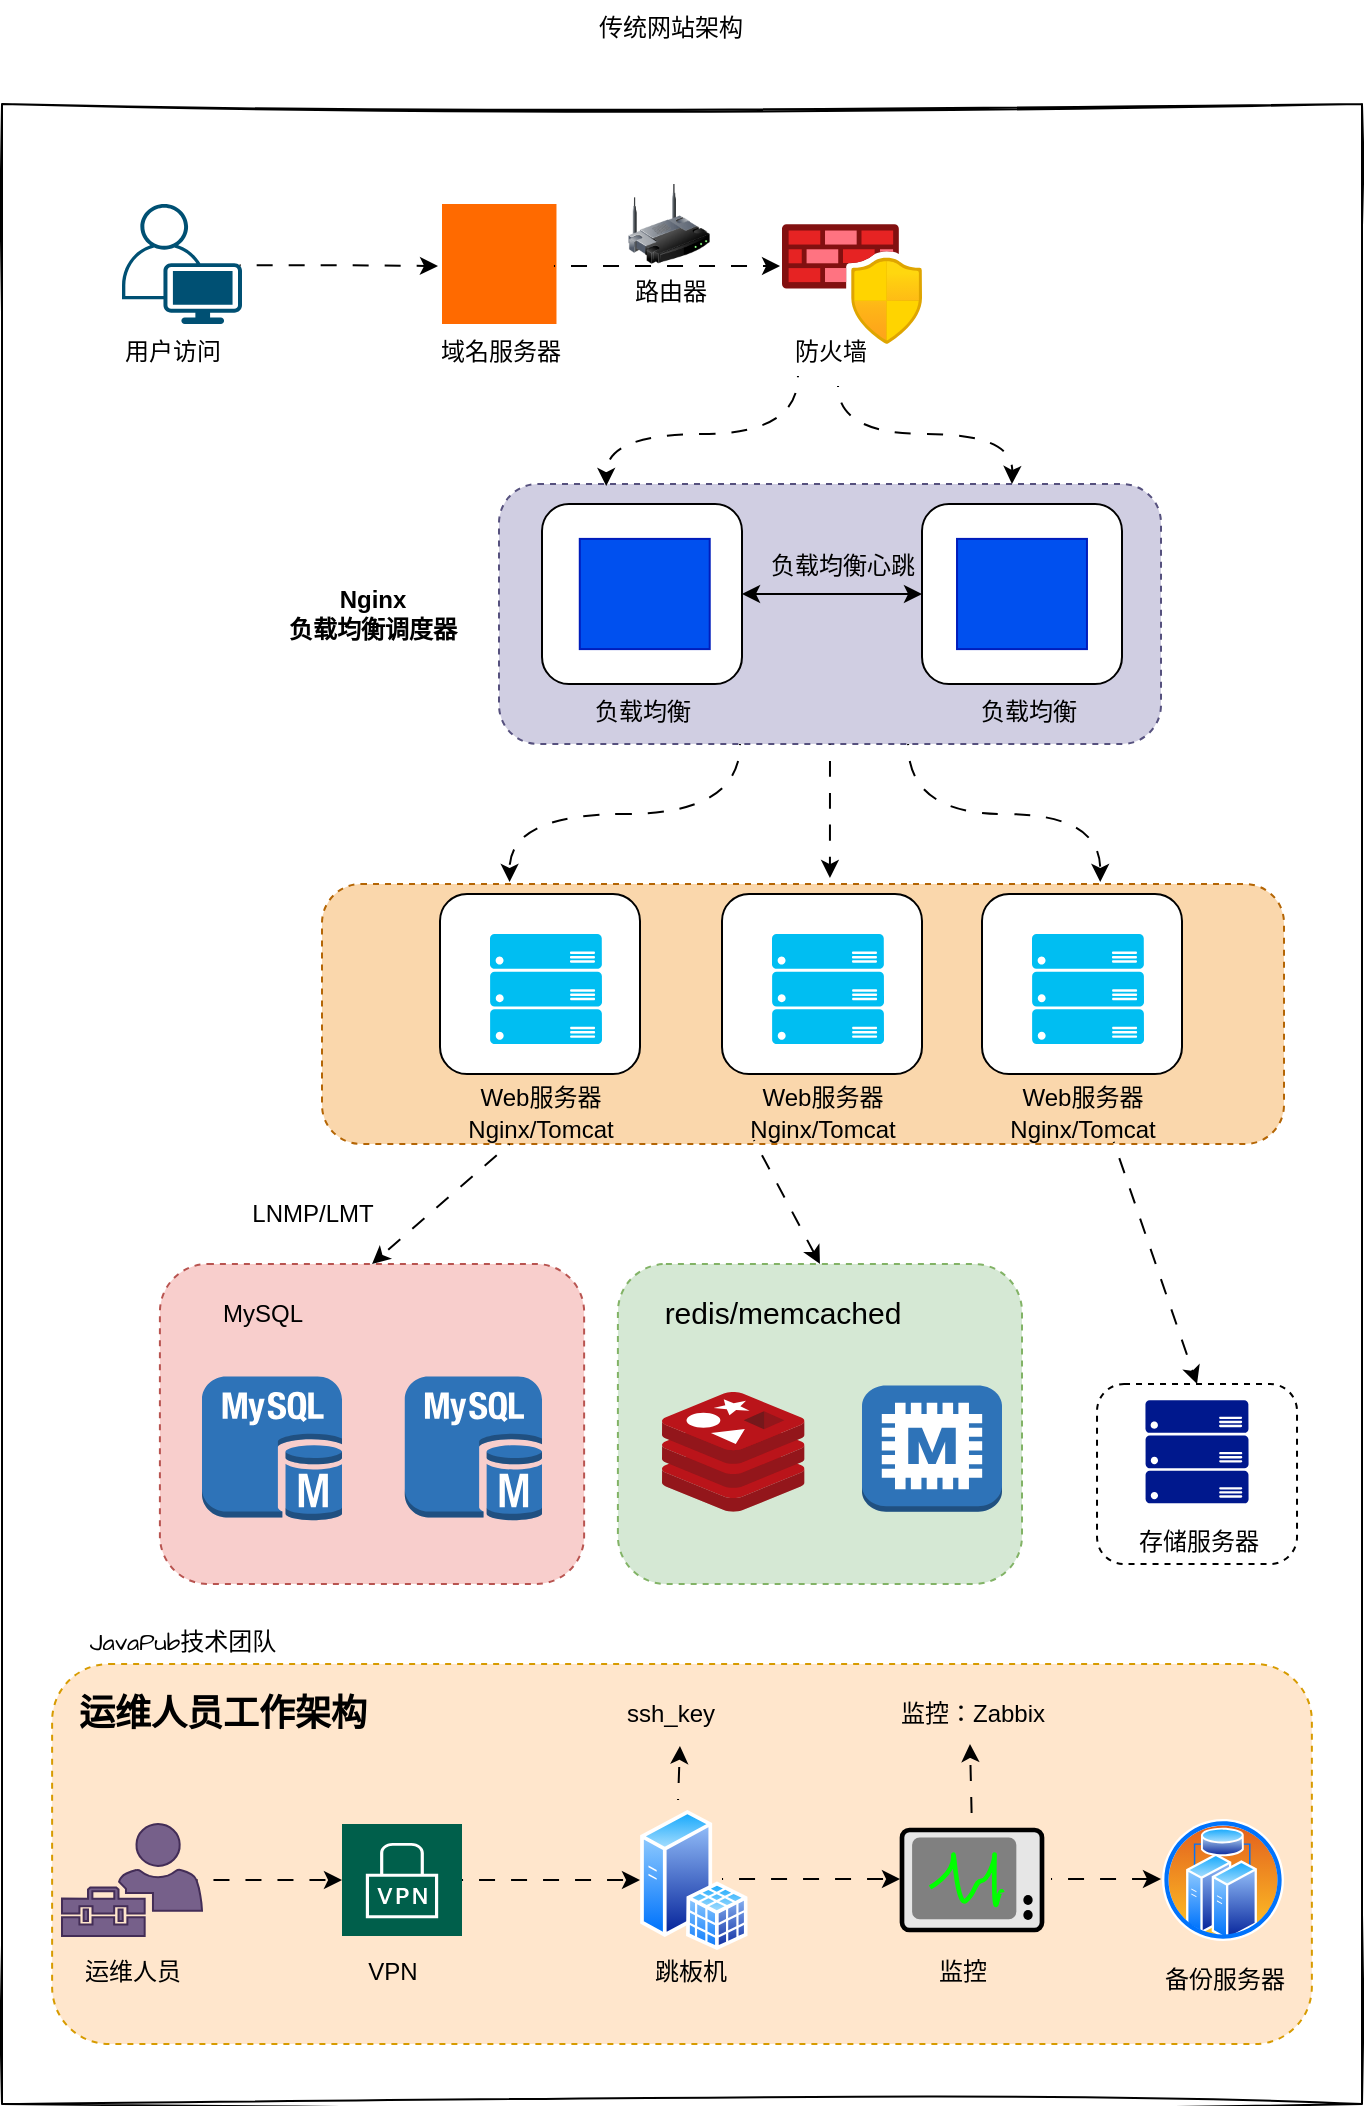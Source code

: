 <mxfile version="25.0.3">
  <diagram name="第 1 页" id="_7tyVe4Tk9JNYOjEVAzg">
    <mxGraphModel dx="2074" dy="1045" grid="1" gridSize="10" guides="1" tooltips="1" connect="1" arrows="1" fold="1" page="1" pageScale="1" pageWidth="827" pageHeight="1169" math="0" shadow="0">
      <root>
        <mxCell id="0" />
        <mxCell id="1" parent="0" />
        <mxCell id="IEyIXOlOGissW53sb8n7-5" value="" style="rounded=0;whiteSpace=wrap;html=1;sketch=1;hachureGap=4;jiggle=2;curveFitting=1;fontFamily=Architects Daughter;fontSource=https%3A%2F%2Ffonts.googleapis.com%2Fcss%3Ffamily%3DArchitects%2BDaughter;" vertex="1" parent="1">
          <mxGeometry x="80" y="80" width="680" height="1000" as="geometry" />
        </mxCell>
        <mxCell id="IEyIXOlOGissW53sb8n7-6" value="传统网站架构" style="text;html=1;align=center;verticalAlign=middle;resizable=0;points=[];autosize=1;strokeColor=none;fillColor=none;fontFamily=Architects Daughter;fontSource=https%3A%2F%2Ffonts.googleapis.com%2Fcss%3Ffamily%3DArchitects%2BDaughter;" vertex="1" parent="1">
          <mxGeometry x="364" y="28" width="100" height="30" as="geometry" />
        </mxCell>
        <mxCell id="IEyIXOlOGissW53sb8n7-7" value="" style="points=[[0.35,0,0],[0.98,0.51,0],[1,0.71,0],[0.67,1,0],[0,0.795,0],[0,0.65,0]];verticalLabelPosition=bottom;sketch=0;html=1;verticalAlign=top;aspect=fixed;align=center;pointerEvents=1;shape=mxgraph.cisco19.user;fillColor=#005073;strokeColor=none;hachureGap=4;jiggle=2;curveFitting=1;fontFamily=Architects Daughter;fontSource=https%3A%2F%2Ffonts.googleapis.com%2Fcss%3Ffamily%3DArchitects%2BDaughter;" vertex="1" parent="1">
          <mxGeometry x="140" y="130" width="60" height="60" as="geometry" />
        </mxCell>
        <mxCell id="IEyIXOlOGissW53sb8n7-8" value="" style="points=[];aspect=fixed;html=1;align=center;shadow=0;dashed=0;fillColor=#FF6A00;strokeColor=none;shape=mxgraph.alibaba_cloud.dns_privatezone_02;hachureGap=4;fontFamily=Architects Daughter;fontSource=https%3A%2F%2Ffonts.googleapis.com%2Fcss%3Ffamily%3DArchitects%2BDaughter;" vertex="1" parent="1">
          <mxGeometry x="300" y="130" width="57.24" height="60" as="geometry" />
        </mxCell>
        <mxCell id="IEyIXOlOGissW53sb8n7-9" value="" style="image;aspect=fixed;html=1;points=[];align=center;fontSize=12;image=img/lib/azure2/networking/Azure_Firewall_Manager.svg;hachureGap=4;fontFamily=Architects Daughter;fontSource=https%3A%2F%2Ffonts.googleapis.com%2Fcss%3Ffamily%3DArchitects%2BDaughter;" vertex="1" parent="1">
          <mxGeometry x="470" y="140" width="70" height="60" as="geometry" />
        </mxCell>
        <mxCell id="IEyIXOlOGissW53sb8n7-10" style="edgeStyle=orthogonalEdgeStyle;rounded=0;hachureGap=4;orthogonalLoop=1;jettySize=auto;html=1;exitX=0.98;exitY=0.51;exitDx=0;exitDy=0;exitPerimeter=0;fontFamily=Architects Daughter;fontSource=https%3A%2F%2Ffonts.googleapis.com%2Fcss%3Ffamily%3DArchitects%2BDaughter;flowAnimation=1;entryX=-0.035;entryY=0.517;entryDx=0;entryDy=0;entryPerimeter=0;" edge="1" parent="1" source="IEyIXOlOGissW53sb8n7-7" target="IEyIXOlOGissW53sb8n7-8">
          <mxGeometry relative="1" as="geometry">
            <mxPoint x="290" y="162" as="targetPoint" />
          </mxGeometry>
        </mxCell>
        <mxCell id="IEyIXOlOGissW53sb8n7-12" style="edgeStyle=orthogonalEdgeStyle;rounded=0;hachureGap=4;orthogonalLoop=1;jettySize=auto;html=1;exitX=0.978;exitY=0.517;exitDx=0;exitDy=0;exitPerimeter=0;fontFamily=Architects Daughter;fontSource=https%3A%2F%2Ffonts.googleapis.com%2Fcss%3Ffamily%3DArchitects%2BDaughter;flowAnimation=1;entryX=-0.014;entryY=0.35;entryDx=0;entryDy=0;entryPerimeter=0;" edge="1" parent="1" source="IEyIXOlOGissW53sb8n7-8" target="IEyIXOlOGissW53sb8n7-9">
          <mxGeometry relative="1" as="geometry">
            <mxPoint x="320" y="232" as="sourcePoint" />
            <mxPoint x="418" y="230" as="targetPoint" />
          </mxGeometry>
        </mxCell>
        <mxCell id="IEyIXOlOGissW53sb8n7-13" value="" style="image;html=1;image=img/lib/clip_art/networking/Wireless_Router_128x128.png;sketch=1;hachureGap=4;jiggle=2;curveFitting=1;fontFamily=Architects Daughter;fontSource=https%3A%2F%2Ffonts.googleapis.com%2Fcss%3Ffamily%3DArchitects%2BDaughter;" vertex="1" parent="1">
          <mxGeometry x="392.75" y="120" width="41.5" height="40" as="geometry" />
        </mxCell>
        <mxCell id="IEyIXOlOGissW53sb8n7-14" value="路由器" style="text;html=1;align=center;verticalAlign=middle;resizable=0;points=[];autosize=1;strokeColor=none;fillColor=none;fontFamily=Architects Daughter;fontSource=https%3A%2F%2Ffonts.googleapis.com%2Fcss%3Ffamily%3DArchitects%2BDaughter;" vertex="1" parent="1">
          <mxGeometry x="384" y="160" width="60" height="30" as="geometry" />
        </mxCell>
        <mxCell id="IEyIXOlOGissW53sb8n7-16" value="用户访问" style="text;html=1;align=center;verticalAlign=middle;resizable=0;points=[];autosize=1;strokeColor=none;fillColor=none;fontFamily=Architects Daughter;fontSource=https%3A%2F%2Ffonts.googleapis.com%2Fcss%3Ffamily%3DArchitects%2BDaughter;" vertex="1" parent="1">
          <mxGeometry x="130" y="190" width="70" height="30" as="geometry" />
        </mxCell>
        <mxCell id="IEyIXOlOGissW53sb8n7-17" value="域名服务器" style="text;html=1;align=center;verticalAlign=middle;resizable=0;points=[];autosize=1;strokeColor=none;fillColor=none;fontFamily=Architects Daughter;fontSource=https%3A%2F%2Ffonts.googleapis.com%2Fcss%3Ffamily%3DArchitects%2BDaughter;" vertex="1" parent="1">
          <mxGeometry x="288.62" y="190" width="80" height="30" as="geometry" />
        </mxCell>
        <mxCell id="IEyIXOlOGissW53sb8n7-18" value="防火墙" style="text;html=1;align=center;verticalAlign=middle;resizable=0;points=[];autosize=1;strokeColor=none;fillColor=none;fontFamily=Architects Daughter;fontSource=https%3A%2F%2Ffonts.googleapis.com%2Fcss%3Ffamily%3DArchitects%2BDaughter;" vertex="1" parent="1">
          <mxGeometry x="464" y="190" width="60" height="30" as="geometry" />
        </mxCell>
        <mxCell id="IEyIXOlOGissW53sb8n7-19" value="" style="rounded=1;whiteSpace=wrap;html=1;hachureGap=4;fontFamily=Architects Daughter;fontSource=https%3A%2F%2Ffonts.googleapis.com%2Fcss%3Ffamily%3DArchitects%2BDaughter;dashed=1;fillColor=#d0cee2;strokeColor=#56517e;" vertex="1" parent="1">
          <mxGeometry x="328.5" y="270" width="331" height="130" as="geometry" />
        </mxCell>
        <mxCell id="IEyIXOlOGissW53sb8n7-20" value="" style="rounded=1;whiteSpace=wrap;html=1;hachureGap=4;fontFamily=Architects Daughter;fontSource=https%3A%2F%2Ffonts.googleapis.com%2Fcss%3Ffamily%3DArchitects%2BDaughter;" vertex="1" parent="1">
          <mxGeometry x="350" y="280" width="100" height="90" as="geometry" />
        </mxCell>
        <mxCell id="IEyIXOlOGissW53sb8n7-21" value="" style="rounded=1;whiteSpace=wrap;html=1;hachureGap=4;fontFamily=Architects Daughter;fontSource=https%3A%2F%2Ffonts.googleapis.com%2Fcss%3Ffamily%3DArchitects%2BDaughter;" vertex="1" parent="1">
          <mxGeometry x="540" y="280" width="100" height="90" as="geometry" />
        </mxCell>
        <mxCell id="IEyIXOlOGissW53sb8n7-22" value="" style="points=[];aspect=fixed;html=1;align=center;shadow=0;dashed=0;fillColor=#0050ef;strokeColor=#001DBC;shape=mxgraph.alibaba_cloud.alb_application_load_balancer_01;hachureGap=4;fontFamily=Architects Daughter;fontSource=https%3A%2F%2Ffonts.googleapis.com%2Fcss%3Ffamily%3DArchitects%2BDaughter;fontColor=#ffffff;" vertex="1" parent="1">
          <mxGeometry x="557.51" y="297.45" width="64.97" height="55.1" as="geometry" />
        </mxCell>
        <mxCell id="IEyIXOlOGissW53sb8n7-23" value="" style="points=[];aspect=fixed;html=1;align=center;shadow=0;dashed=0;fillColor=#0050ef;strokeColor=#001DBC;shape=mxgraph.alibaba_cloud.alb_application_load_balancer_01;hachureGap=4;fontFamily=Architects Daughter;fontSource=https%3A%2F%2Ffonts.googleapis.com%2Fcss%3Ffamily%3DArchitects%2BDaughter;fontColor=#ffffff;" vertex="1" parent="1">
          <mxGeometry x="368.89" y="297.45" width="64.97" height="55.1" as="geometry" />
        </mxCell>
        <mxCell id="IEyIXOlOGissW53sb8n7-24" value="负载均衡" style="text;html=1;align=center;verticalAlign=middle;resizable=0;points=[];autosize=1;strokeColor=none;fillColor=none;fontFamily=Architects Daughter;fontSource=https%3A%2F%2Ffonts.googleapis.com%2Fcss%3Ffamily%3DArchitects%2BDaughter;fontStyle=0" vertex="1" parent="1">
          <mxGeometry x="365" y="370" width="70" height="30" as="geometry" />
        </mxCell>
        <mxCell id="IEyIXOlOGissW53sb8n7-25" value="负载均衡" style="text;html=1;align=center;verticalAlign=middle;resizable=0;points=[];autosize=1;strokeColor=none;fillColor=none;fontFamily=Architects Daughter;fontSource=https%3A%2F%2Ffonts.googleapis.com%2Fcss%3Ffamily%3DArchitects%2BDaughter;fontStyle=0" vertex="1" parent="1">
          <mxGeometry x="557.51" y="370" width="70" height="30" as="geometry" />
        </mxCell>
        <mxCell id="IEyIXOlOGissW53sb8n7-26" value="" style="endArrow=classic;startArrow=classic;html=1;rounded=0;hachureGap=4;fontFamily=Architects Daughter;fontSource=https%3A%2F%2Ffonts.googleapis.com%2Fcss%3Ffamily%3DArchitects%2BDaughter;entryX=0;entryY=0.5;entryDx=0;entryDy=0;exitX=1;exitY=0.5;exitDx=0;exitDy=0;" edge="1" parent="1" source="IEyIXOlOGissW53sb8n7-20" target="IEyIXOlOGissW53sb8n7-21">
          <mxGeometry width="50" height="50" relative="1" as="geometry">
            <mxPoint x="464" y="370" as="sourcePoint" />
            <mxPoint x="514" y="320" as="targetPoint" />
          </mxGeometry>
        </mxCell>
        <mxCell id="IEyIXOlOGissW53sb8n7-28" value="负载均衡心跳" style="text;html=1;align=center;verticalAlign=middle;resizable=0;points=[];autosize=1;strokeColor=none;fillColor=none;fontFamily=Architects Daughter;fontSource=https%3A%2F%2Ffonts.googleapis.com%2Fcss%3Ffamily%3DArchitects%2BDaughter;fontStyle=0" vertex="1" parent="1">
          <mxGeometry x="450" y="297.45" width="100" height="30" as="geometry" />
        </mxCell>
        <mxCell id="IEyIXOlOGissW53sb8n7-29" value="&lt;div&gt;&lt;font&gt;Nginx&lt;/font&gt;&lt;/div&gt;&lt;font&gt;负载均衡调度器&lt;/font&gt;" style="text;html=1;align=center;verticalAlign=middle;resizable=0;points=[];autosize=1;strokeColor=none;fillColor=none;fontFamily=Helvetica;fontStyle=1" vertex="1" parent="1">
          <mxGeometry x="210" y="315" width="110" height="40" as="geometry" />
        </mxCell>
        <mxCell id="IEyIXOlOGissW53sb8n7-30" value="" style="rounded=1;whiteSpace=wrap;html=1;hachureGap=4;fontFamily=Architects Daughter;fontSource=https%3A%2F%2Ffonts.googleapis.com%2Fcss%3Ffamily%3DArchitects%2BDaughter;dashed=1;fillColor=#fad7ac;strokeColor=#b46504;" vertex="1" parent="1">
          <mxGeometry x="240" y="470" width="481" height="130" as="geometry" />
        </mxCell>
        <mxCell id="IEyIXOlOGissW53sb8n7-31" value="" style="rounded=1;whiteSpace=wrap;html=1;hachureGap=4;fontFamily=Architects Daughter;fontSource=https%3A%2F%2Ffonts.googleapis.com%2Fcss%3Ffamily%3DArchitects%2BDaughter;" vertex="1" parent="1">
          <mxGeometry x="299" y="475" width="100" height="90" as="geometry" />
        </mxCell>
        <mxCell id="IEyIXOlOGissW53sb8n7-32" value="&lt;font face=&quot;Helvetica&quot;&gt;Web服务器&lt;br&gt;Nginx/Tomcat&lt;/font&gt;" style="text;html=1;align=center;verticalAlign=middle;resizable=0;points=[];autosize=1;strokeColor=none;fillColor=none;fontFamily=Architects Daughter;fontSource=https%3A%2F%2Ffonts.googleapis.com%2Fcss%3Ffamily%3DArchitects%2BDaughter;" vertex="1" parent="1">
          <mxGeometry x="299" y="565" width="100" height="40" as="geometry" />
        </mxCell>
        <mxCell id="IEyIXOlOGissW53sb8n7-35" value="" style="verticalLabelPosition=bottom;html=1;verticalAlign=top;align=center;strokeColor=none;fillColor=#00BEF2;shape=mxgraph.azure.server_rack;hachureGap=4;fontFamily=Architects Daughter;fontSource=https%3A%2F%2Ffonts.googleapis.com%2Fcss%3Ffamily%3DArchitects%2BDaughter;" vertex="1" parent="1">
          <mxGeometry x="324" y="495" width="56" height="55" as="geometry" />
        </mxCell>
        <mxCell id="IEyIXOlOGissW53sb8n7-36" value="" style="rounded=1;whiteSpace=wrap;html=1;hachureGap=4;fontFamily=Architects Daughter;fontSource=https%3A%2F%2Ffonts.googleapis.com%2Fcss%3Ffamily%3DArchitects%2BDaughter;" vertex="1" parent="1">
          <mxGeometry x="570" y="475" width="100" height="90" as="geometry" />
        </mxCell>
        <mxCell id="IEyIXOlOGissW53sb8n7-37" value="&lt;font face=&quot;Helvetica&quot;&gt;Web服务器&lt;br&gt;Nginx/Tomcat&lt;/font&gt;" style="text;html=1;align=center;verticalAlign=middle;resizable=0;points=[];autosize=1;strokeColor=none;fillColor=none;fontFamily=Architects Daughter;fontSource=https%3A%2F%2Ffonts.googleapis.com%2Fcss%3Ffamily%3DArchitects%2BDaughter;" vertex="1" parent="1">
          <mxGeometry x="570" y="565" width="100" height="40" as="geometry" />
        </mxCell>
        <mxCell id="IEyIXOlOGissW53sb8n7-38" value="" style="verticalLabelPosition=bottom;html=1;verticalAlign=top;align=center;strokeColor=none;fillColor=#00BEF2;shape=mxgraph.azure.server_rack;hachureGap=4;fontFamily=Architects Daughter;fontSource=https%3A%2F%2Ffonts.googleapis.com%2Fcss%3Ffamily%3DArchitects%2BDaughter;" vertex="1" parent="1">
          <mxGeometry x="595" y="495" width="56" height="55" as="geometry" />
        </mxCell>
        <mxCell id="IEyIXOlOGissW53sb8n7-39" value="" style="rounded=1;whiteSpace=wrap;html=1;hachureGap=4;fontFamily=Architects Daughter;fontSource=https%3A%2F%2Ffonts.googleapis.com%2Fcss%3Ffamily%3DArchitects%2BDaughter;" vertex="1" parent="1">
          <mxGeometry x="440" y="475" width="100" height="90" as="geometry" />
        </mxCell>
        <mxCell id="IEyIXOlOGissW53sb8n7-40" value="&lt;font face=&quot;Helvetica&quot;&gt;Web服务器&lt;br&gt;Nginx/Tomcat&lt;/font&gt;" style="text;html=1;align=center;verticalAlign=middle;resizable=0;points=[];autosize=1;strokeColor=none;fillColor=none;fontFamily=Architects Daughter;fontSource=https%3A%2F%2Ffonts.googleapis.com%2Fcss%3Ffamily%3DArchitects%2BDaughter;" vertex="1" parent="1">
          <mxGeometry x="440" y="565" width="100" height="40" as="geometry" />
        </mxCell>
        <mxCell id="IEyIXOlOGissW53sb8n7-41" value="" style="verticalLabelPosition=bottom;html=1;verticalAlign=top;align=center;strokeColor=none;fillColor=#00BEF2;shape=mxgraph.azure.server_rack;hachureGap=4;fontFamily=Architects Daughter;fontSource=https%3A%2F%2Ffonts.googleapis.com%2Fcss%3Ffamily%3DArchitects%2BDaughter;" vertex="1" parent="1">
          <mxGeometry x="465" y="495" width="56" height="55" as="geometry" />
        </mxCell>
        <mxCell id="IEyIXOlOGissW53sb8n7-42" value="" style="rounded=1;whiteSpace=wrap;html=1;hachureGap=4;fontFamily=Architects Daughter;fontSource=https%3A%2F%2Ffonts.googleapis.com%2Fcss%3Ffamily%3DArchitects%2BDaughter;dashed=1;fillColor=#f8cecc;strokeColor=#b85450;" vertex="1" parent="1">
          <mxGeometry x="158.95" y="660" width="212.11" height="160" as="geometry" />
        </mxCell>
        <mxCell id="IEyIXOlOGissW53sb8n7-43" value="" style="rounded=1;whiteSpace=wrap;html=1;hachureGap=4;fontFamily=Architects Daughter;fontSource=https%3A%2F%2Ffonts.googleapis.com%2Fcss%3Ffamily%3DArchitects%2BDaughter;dashed=1;fillColor=#ffe6cc;strokeColor=#d79b00;" vertex="1" parent="1">
          <mxGeometry x="105.06" y="860" width="629.87" height="190" as="geometry" />
        </mxCell>
        <mxCell id="IEyIXOlOGissW53sb8n7-44" value="&lt;font style=&quot;font-size: 18px;&quot; face=&quot;Helvetica&quot;&gt;&lt;b&gt;运维人员工作架构&lt;/b&gt;&lt;/font&gt;" style="text;html=1;align=center;verticalAlign=middle;resizable=0;points=[];autosize=1;strokeColor=none;fillColor=none;fontFamily=Architects Daughter;fontSource=https%3A%2F%2Ffonts.googleapis.com%2Fcss%3Ffamily%3DArchitects%2BDaughter;" vertex="1" parent="1">
          <mxGeometry x="105" y="865" width="170" height="40" as="geometry" />
        </mxCell>
        <mxCell id="IEyIXOlOGissW53sb8n7-51" style="edgeStyle=orthogonalEdgeStyle;rounded=0;hachureGap=4;orthogonalLoop=1;jettySize=auto;html=1;exitX=0.96;exitY=0.5;exitDx=0;exitDy=0;exitPerimeter=0;fontFamily=Architects Daughter;fontSource=https%3A%2F%2Ffonts.googleapis.com%2Fcss%3Ffamily%3DArchitects%2BDaughter;flowAnimation=1;" edge="1" parent="1" source="IEyIXOlOGissW53sb8n7-45" target="IEyIXOlOGissW53sb8n7-47">
          <mxGeometry relative="1" as="geometry" />
        </mxCell>
        <mxCell id="IEyIXOlOGissW53sb8n7-45" value="" style="sketch=0;pointerEvents=1;shadow=0;dashed=0;html=1;strokeColor=#432D57;labelPosition=center;verticalLabelPosition=bottom;verticalAlign=top;align=center;fillColor=#76608a;shape=mxgraph.mscae.intune.user_management;hachureGap=4;jiggle=2;curveFitting=1;fontFamily=Architects Daughter;fontSource=https%3A%2F%2Ffonts.googleapis.com%2Fcss%3Ffamily%3DArchitects%2BDaughter;fontColor=#ffffff;" vertex="1" parent="1">
          <mxGeometry x="110" y="940" width="70" height="56" as="geometry" />
        </mxCell>
        <mxCell id="IEyIXOlOGissW53sb8n7-47" value="" style="sketch=0;pointerEvents=1;shadow=0;dashed=0;html=1;strokeColor=none;fillColor=#005F4B;labelPosition=center;verticalLabelPosition=bottom;verticalAlign=top;align=center;outlineConnect=0;shape=mxgraph.veeam2.vpn;hachureGap=4;jiggle=2;curveFitting=1;fontFamily=Architects Daughter;fontSource=https%3A%2F%2Ffonts.googleapis.com%2Fcss%3Ffamily%3DArchitects%2BDaughter;" vertex="1" parent="1">
          <mxGeometry x="250" y="940" width="60" height="56" as="geometry" />
        </mxCell>
        <mxCell id="IEyIXOlOGissW53sb8n7-48" value="" style="image;aspect=fixed;perimeter=ellipsePerimeter;html=1;align=center;shadow=0;dashed=0;spacingTop=3;image=img/lib/active_directory/sql_server.svg;sketch=1;hachureGap=4;jiggle=2;curveFitting=1;fontFamily=Architects Daughter;fontSource=https%3A%2F%2Ffonts.googleapis.com%2Fcss%3Ffamily%3DArchitects%2BDaughter;" vertex="1" parent="1">
          <mxGeometry x="399" y="933" width="53.9" height="70" as="geometry" />
        </mxCell>
        <mxCell id="IEyIXOlOGissW53sb8n7-49" value="" style="html=1;strokeWidth=2;outlineConnect=0;dashed=0;align=center;fontSize=8;verticalLabelPosition=bottom;verticalAlign=top;shape=mxgraph.eip.control_bus;fillColor=#c0f5a9;hachureGap=4;fontFamily=Architects Daughter;fontSource=https%3A%2F%2Ffonts.googleapis.com%2Fcss%3Ffamily%3DArchitects%2BDaughter;" vertex="1" parent="1">
          <mxGeometry x="530" y="943" width="70" height="50" as="geometry" />
        </mxCell>
        <mxCell id="IEyIXOlOGissW53sb8n7-50" value="" style="image;aspect=fixed;perimeter=ellipsePerimeter;html=1;align=center;shadow=0;dashed=0;spacingTop=3;image=img/lib/active_directory/cluster_server.svg;sketch=1;hachureGap=4;jiggle=2;curveFitting=1;fontFamily=Architects Daughter;fontSource=https%3A%2F%2Ffonts.googleapis.com%2Fcss%3Ffamily%3DArchitects%2BDaughter;" vertex="1" parent="1">
          <mxGeometry x="660" y="937.5" width="61" height="61" as="geometry" />
        </mxCell>
        <mxCell id="IEyIXOlOGissW53sb8n7-54" value="" style="endArrow=classic;html=1;rounded=0;hachureGap=4;fontFamily=Architects Daughter;fontSource=https%3A%2F%2Ffonts.googleapis.com%2Fcss%3Ffamily%3DArchitects%2BDaughter;entryX=0;entryY=0.5;entryDx=0;entryDy=0;flowAnimation=1;" edge="1" parent="1" source="IEyIXOlOGissW53sb8n7-47" target="IEyIXOlOGissW53sb8n7-48">
          <mxGeometry width="50" height="50" relative="1" as="geometry">
            <mxPoint x="340" y="960" as="sourcePoint" />
            <mxPoint x="390" y="910" as="targetPoint" />
          </mxGeometry>
        </mxCell>
        <mxCell id="IEyIXOlOGissW53sb8n7-55" value="" style="endArrow=classic;html=1;rounded=0;hachureGap=4;fontFamily=Architects Daughter;fontSource=https%3A%2F%2Ffonts.googleapis.com%2Fcss%3Ffamily%3DArchitects%2BDaughter;entryX=0;entryY=0.5;entryDx=0;entryDy=0;flowAnimation=1;" edge="1" parent="1">
          <mxGeometry width="50" height="50" relative="1" as="geometry">
            <mxPoint x="440" y="967.5" as="sourcePoint" />
            <mxPoint x="529" y="967.5" as="targetPoint" />
          </mxGeometry>
        </mxCell>
        <mxCell id="IEyIXOlOGissW53sb8n7-56" value="" style="endArrow=classic;html=1;rounded=0;hachureGap=4;fontFamily=Architects Daughter;fontSource=https%3A%2F%2Ffonts.googleapis.com%2Fcss%3Ffamily%3DArchitects%2BDaughter;entryX=0;entryY=0.5;entryDx=0;entryDy=0;flowAnimation=1;" edge="1" parent="1">
          <mxGeometry width="50" height="50" relative="1" as="geometry">
            <mxPoint x="604.5" y="967.5" as="sourcePoint" />
            <mxPoint x="659.5" y="967.5" as="targetPoint" />
          </mxGeometry>
        </mxCell>
        <mxCell id="IEyIXOlOGissW53sb8n7-57" value="" style="endArrow=classic;html=1;rounded=0;hachureGap=4;fontFamily=Architects Daughter;fontSource=https%3A%2F%2Ffonts.googleapis.com%2Fcss%3Ffamily%3DArchitects%2BDaughter;entryX=0.571;entryY=1.033;entryDx=0;entryDy=0;flowAnimation=1;entryPerimeter=0;exitX=0.353;exitY=-0.071;exitDx=0;exitDy=0;exitPerimeter=0;" edge="1" parent="1" source="IEyIXOlOGissW53sb8n7-48" target="IEyIXOlOGissW53sb8n7-64">
          <mxGeometry width="50" height="50" relative="1" as="geometry">
            <mxPoint x="320" y="1010" as="sourcePoint" />
            <mxPoint x="409" y="1010" as="targetPoint" />
          </mxGeometry>
        </mxCell>
        <mxCell id="IEyIXOlOGissW53sb8n7-59" value="" style="rounded=1;whiteSpace=wrap;html=1;hachureGap=4;fontFamily=Architects Daughter;fontSource=https%3A%2F%2Ffonts.googleapis.com%2Fcss%3Ffamily%3DArchitects%2BDaughter;dashed=1;fillColor=#d5e8d4;strokeColor=#82b366;" vertex="1" parent="1">
          <mxGeometry x="387.95" y="660" width="202.05" height="160" as="geometry" />
        </mxCell>
        <mxCell id="IEyIXOlOGissW53sb8n7-61" value="" style="rounded=1;whiteSpace=wrap;html=1;hachureGap=4;fontFamily=Architects Daughter;fontSource=https%3A%2F%2Ffonts.googleapis.com%2Fcss%3Ffamily%3DArchitects%2BDaughter;dashed=1;" vertex="1" parent="1">
          <mxGeometry x="627.51" y="720" width="100" height="90" as="geometry" />
        </mxCell>
        <mxCell id="IEyIXOlOGissW53sb8n7-62" value="&lt;font face=&quot;Helvetica&quot;&gt;运维人员&lt;/font&gt;" style="text;html=1;align=center;verticalAlign=middle;resizable=0;points=[];autosize=1;strokeColor=none;fillColor=none;fontFamily=Architects Daughter;fontSource=https%3A%2F%2Ffonts.googleapis.com%2Fcss%3Ffamily%3DArchitects%2BDaughter;" vertex="1" parent="1">
          <mxGeometry x="110" y="998.5" width="70" height="30" as="geometry" />
        </mxCell>
        <mxCell id="IEyIXOlOGissW53sb8n7-63" value="&lt;font face=&quot;Helvetica&quot;&gt;VPN&lt;/font&gt;" style="text;html=1;align=center;verticalAlign=middle;resizable=0;points=[];autosize=1;strokeColor=none;fillColor=none;fontFamily=Architects Daughter;fontSource=https%3A%2F%2Ffonts.googleapis.com%2Fcss%3Ffamily%3DArchitects%2BDaughter;" vertex="1" parent="1">
          <mxGeometry x="250" y="998.5" width="50" height="30" as="geometry" />
        </mxCell>
        <mxCell id="IEyIXOlOGissW53sb8n7-64" value="&lt;font face=&quot;Helvetica&quot;&gt;ssh_key&lt;/font&gt;" style="text;html=1;align=center;verticalAlign=middle;resizable=0;points=[];autosize=1;strokeColor=none;fillColor=none;fontFamily=Architects Daughter;fontSource=https%3A%2F%2Ffonts.googleapis.com%2Fcss%3Ffamily%3DArchitects%2BDaughter;" vertex="1" parent="1">
          <mxGeometry x="379" y="870" width="70" height="30" as="geometry" />
        </mxCell>
        <mxCell id="IEyIXOlOGissW53sb8n7-65" value="&lt;font face=&quot;Helvetica&quot;&gt;监控：Zabbix&lt;/font&gt;" style="text;html=1;align=center;verticalAlign=middle;resizable=0;points=[];autosize=1;strokeColor=none;fillColor=none;fontFamily=Architects Daughter;fontSource=https%3A%2F%2Ffonts.googleapis.com%2Fcss%3Ffamily%3DArchitects%2BDaughter;" vertex="1" parent="1">
          <mxGeometry x="515" y="870" width="100" height="30" as="geometry" />
        </mxCell>
        <mxCell id="IEyIXOlOGissW53sb8n7-67" value="" style="endArrow=classic;html=1;rounded=0;hachureGap=4;fontFamily=Architects Daughter;fontSource=https%3A%2F%2Ffonts.googleapis.com%2Fcss%3Ffamily%3DArchitects%2BDaughter;entryX=0.49;entryY=1;entryDx=0;entryDy=0;flowAnimation=1;entryPerimeter=0;exitX=0.5;exitY=0;exitDx=0;exitDy=0;exitPerimeter=0;" edge="1" parent="1" source="IEyIXOlOGissW53sb8n7-49" target="IEyIXOlOGissW53sb8n7-65">
          <mxGeometry width="50" height="50" relative="1" as="geometry">
            <mxPoint x="455.5" y="932" as="sourcePoint" />
            <mxPoint x="544.5" y="932" as="targetPoint" />
          </mxGeometry>
        </mxCell>
        <mxCell id="IEyIXOlOGissW53sb8n7-68" value="&lt;font face=&quot;Helvetica&quot;&gt;跳板机&lt;/font&gt;" style="text;html=1;align=center;verticalAlign=middle;resizable=0;points=[];autosize=1;strokeColor=none;fillColor=none;fontFamily=Architects Daughter;fontSource=https%3A%2F%2Ffonts.googleapis.com%2Fcss%3Ffamily%3DArchitects%2BDaughter;" vertex="1" parent="1">
          <mxGeometry x="394" y="998.5" width="60" height="30" as="geometry" />
        </mxCell>
        <mxCell id="IEyIXOlOGissW53sb8n7-69" value="&lt;font face=&quot;Helvetica&quot;&gt;监控&lt;/font&gt;" style="text;html=1;align=center;verticalAlign=middle;resizable=0;points=[];autosize=1;strokeColor=none;fillColor=none;fontFamily=Architects Daughter;fontSource=https%3A%2F%2Ffonts.googleapis.com%2Fcss%3Ffamily%3DArchitects%2BDaughter;" vertex="1" parent="1">
          <mxGeometry x="535" y="998.5" width="50" height="30" as="geometry" />
        </mxCell>
        <mxCell id="IEyIXOlOGissW53sb8n7-70" value="&lt;font face=&quot;Helvetica&quot;&gt;备份服务器&lt;/font&gt;" style="text;html=1;align=center;verticalAlign=middle;resizable=0;points=[];autosize=1;strokeColor=none;fillColor=none;fontFamily=Architects Daughter;fontSource=https%3A%2F%2Ffonts.googleapis.com%2Fcss%3Ffamily%3DArchitects%2BDaughter;" vertex="1" parent="1">
          <mxGeometry x="650.5" y="1003" width="80" height="30" as="geometry" />
        </mxCell>
        <mxCell id="IEyIXOlOGissW53sb8n7-71" value="" style="outlineConnect=0;dashed=0;verticalLabelPosition=bottom;verticalAlign=top;align=center;html=1;shape=mxgraph.aws3.mysql_db_instance;fillColor=#2E73B8;gradientColor=none;hachureGap=4;fontFamily=Architects Daughter;fontSource=https%3A%2F%2Ffonts.googleapis.com%2Fcss%3Ffamily%3DArchitects%2BDaughter;" vertex="1" parent="1">
          <mxGeometry x="180" y="716.19" width="70" height="72.25" as="geometry" />
        </mxCell>
        <mxCell id="IEyIXOlOGissW53sb8n7-72" value="" style="outlineConnect=0;dashed=0;verticalLabelPosition=bottom;verticalAlign=top;align=center;html=1;shape=mxgraph.aws3.mysql_db_instance;fillColor=#2E73B8;gradientColor=none;hachureGap=4;fontFamily=Architects Daughter;fontSource=https%3A%2F%2Ffonts.googleapis.com%2Fcss%3Ffamily%3DArchitects%2BDaughter;" vertex="1" parent="1">
          <mxGeometry x="281.38" y="716.19" width="68.62" height="72.25" as="geometry" />
        </mxCell>
        <mxCell id="IEyIXOlOGissW53sb8n7-73" value="&lt;font face=&quot;Helvetica&quot;&gt;MySQL&lt;/font&gt;" style="text;html=1;align=center;verticalAlign=middle;resizable=0;points=[];autosize=1;strokeColor=none;fillColor=none;fontFamily=Architects Daughter;fontSource=https%3A%2F%2Ffonts.googleapis.com%2Fcss%3Ffamily%3DArchitects%2BDaughter;" vertex="1" parent="1">
          <mxGeometry x="180" y="670" width="60" height="30" as="geometry" />
        </mxCell>
        <mxCell id="IEyIXOlOGissW53sb8n7-74" value="" style="image;sketch=0;aspect=fixed;html=1;points=[];align=center;fontSize=12;image=img/lib/mscae/Cache_Redis_Product.svg;hachureGap=4;jiggle=2;curveFitting=1;fontFamily=Architects Daughter;fontSource=https%3A%2F%2Ffonts.googleapis.com%2Fcss%3Ffamily%3DArchitects%2BDaughter;" vertex="1" parent="1">
          <mxGeometry x="410" y="723.98" width="71.27" height="59.87" as="geometry" />
        </mxCell>
        <mxCell id="IEyIXOlOGissW53sb8n7-75" value="" style="outlineConnect=0;dashed=0;verticalLabelPosition=bottom;verticalAlign=top;align=center;html=1;shape=mxgraph.aws3.memcached;fillColor=#2E73B8;gradientColor=none;hachureGap=4;fontFamily=Architects Daughter;fontSource=https%3A%2F%2Ffonts.googleapis.com%2Fcss%3Ffamily%3DArchitects%2BDaughter;" vertex="1" parent="1">
          <mxGeometry x="510" y="720.79" width="70" height="63.06" as="geometry" />
        </mxCell>
        <mxCell id="IEyIXOlOGissW53sb8n7-76" value="&lt;font style=&quot;font-size: 15px;&quot; face=&quot;Helvetica&quot;&gt;redis/memcached&lt;/font&gt;" style="text;html=1;align=center;verticalAlign=middle;resizable=0;points=[];autosize=1;strokeColor=none;fillColor=none;fontFamily=Architects Daughter;fontSource=https%3A%2F%2Ffonts.googleapis.com%2Fcss%3Ffamily%3DArchitects%2BDaughter;" vertex="1" parent="1">
          <mxGeometry x="400" y="670" width="140" height="30" as="geometry" />
        </mxCell>
        <mxCell id="IEyIXOlOGissW53sb8n7-81" value="" style="sketch=0;aspect=fixed;pointerEvents=1;shadow=0;dashed=0;html=1;strokeColor=none;labelPosition=center;verticalLabelPosition=bottom;verticalAlign=top;align=center;fillColor=#00188D;shape=mxgraph.azure.server_rack;hachureGap=4;jiggle=2;curveFitting=1;fontFamily=Architects Daughter;fontSource=https%3A%2F%2Ffonts.googleapis.com%2Fcss%3Ffamily%3DArchitects%2BDaughter;" vertex="1" parent="1">
          <mxGeometry x="651.73" y="728.13" width="51.56" height="51.56" as="geometry" />
        </mxCell>
        <mxCell id="IEyIXOlOGissW53sb8n7-82" value="&lt;font face=&quot;Helvetica&quot;&gt;存储服务器&lt;/font&gt;" style="text;html=1;align=center;verticalAlign=middle;resizable=0;points=[];autosize=1;strokeColor=none;fillColor=none;fontFamily=Architects Daughter;fontSource=https%3A%2F%2Ffonts.googleapis.com%2Fcss%3Ffamily%3DArchitects%2BDaughter;" vertex="1" parent="1">
          <mxGeometry x="637.51" y="783.85" width="80" height="30" as="geometry" />
        </mxCell>
        <mxCell id="IEyIXOlOGissW53sb8n7-84" value="" style="endArrow=classic;html=1;rounded=0;hachureGap=4;fontFamily=Architects Daughter;fontSource=https%3A%2F%2Ffonts.googleapis.com%2Fcss%3Ffamily%3DArchitects%2BDaughter;exitX=0.233;exitY=0.867;exitDx=0;exitDy=0;exitPerimeter=0;entryX=0.162;entryY=0.008;entryDx=0;entryDy=0;entryPerimeter=0;flowAnimation=1;edgeStyle=orthogonalEdgeStyle;curved=1;" edge="1" parent="1" source="IEyIXOlOGissW53sb8n7-18" target="IEyIXOlOGissW53sb8n7-19">
          <mxGeometry width="50" height="50" relative="1" as="geometry">
            <mxPoint x="-100" y="680" as="sourcePoint" />
            <mxPoint x="-50" y="630" as="targetPoint" />
          </mxGeometry>
        </mxCell>
        <mxCell id="IEyIXOlOGissW53sb8n7-85" value="" style="endArrow=classic;html=1;rounded=0;hachureGap=4;fontFamily=Architects Daughter;fontSource=https%3A%2F%2Ffonts.googleapis.com%2Fcss%3Ffamily%3DArchitects%2BDaughter;exitX=0.567;exitY=1.033;exitDx=0;exitDy=0;exitPerimeter=0;entryX=0.162;entryY=0.008;entryDx=0;entryDy=0;entryPerimeter=0;flowAnimation=1;edgeStyle=orthogonalEdgeStyle;curved=1;" edge="1" parent="1" source="IEyIXOlOGissW53sb8n7-18">
          <mxGeometry width="50" height="50" relative="1" as="geometry">
            <mxPoint x="681" y="215" as="sourcePoint" />
            <mxPoint x="585" y="270" as="targetPoint" />
          </mxGeometry>
        </mxCell>
        <mxCell id="IEyIXOlOGissW53sb8n7-86" value="" style="endArrow=classic;html=1;rounded=0;hachureGap=4;fontFamily=Architects Daughter;fontSource=https%3A%2F%2Ffonts.googleapis.com%2Fcss%3Ffamily%3DArchitects%2BDaughter;exitX=0.364;exitY=1;exitDx=0;exitDy=0;exitPerimeter=0;entryX=0.195;entryY=-0.008;entryDx=0;entryDy=0;entryPerimeter=0;flowAnimation=1;edgeStyle=orthogonalEdgeStyle;curved=1;" edge="1" parent="1" source="IEyIXOlOGissW53sb8n7-19" target="IEyIXOlOGissW53sb8n7-30">
          <mxGeometry width="50" height="50" relative="1" as="geometry">
            <mxPoint x="306" y="420" as="sourcePoint" />
            <mxPoint x="210" y="475" as="targetPoint" />
          </mxGeometry>
        </mxCell>
        <mxCell id="IEyIXOlOGissW53sb8n7-87" value="" style="endArrow=classic;html=1;rounded=0;hachureGap=4;fontFamily=Architects Daughter;fontSource=https%3A%2F%2Ffonts.googleapis.com%2Fcss%3Ffamily%3DArchitects%2BDaughter;exitX=0.5;exitY=1;exitDx=0;exitDy=0;entryX=0.528;entryY=-0.023;entryDx=0;entryDy=0;entryPerimeter=0;flowAnimation=1;edgeStyle=orthogonalEdgeStyle;curved=1;" edge="1" parent="1" source="IEyIXOlOGissW53sb8n7-19" target="IEyIXOlOGissW53sb8n7-30">
          <mxGeometry width="50" height="50" relative="1" as="geometry">
            <mxPoint x="925" y="406" as="sourcePoint" />
            <mxPoint x="810" y="475" as="targetPoint" />
          </mxGeometry>
        </mxCell>
        <mxCell id="IEyIXOlOGissW53sb8n7-88" value="" style="endArrow=classic;html=1;rounded=0;hachureGap=4;fontFamily=Architects Daughter;fontSource=https%3A%2F%2Ffonts.googleapis.com%2Fcss%3Ffamily%3DArchitects%2BDaughter;exitX=0.618;exitY=1;exitDx=0;exitDy=0;exitPerimeter=0;entryX=0.809;entryY=-0.008;entryDx=0;entryDy=0;entryPerimeter=0;flowAnimation=1;edgeStyle=orthogonalEdgeStyle;curved=1;" edge="1" parent="1" source="IEyIXOlOGissW53sb8n7-19" target="IEyIXOlOGissW53sb8n7-30">
          <mxGeometry width="50" height="50" relative="1" as="geometry">
            <mxPoint x="935" y="406" as="sourcePoint" />
            <mxPoint x="820" y="475" as="targetPoint" />
          </mxGeometry>
        </mxCell>
        <mxCell id="IEyIXOlOGissW53sb8n7-90" value="" style="endArrow=classic;html=1;rounded=0;hachureGap=4;fontFamily=Architects Daughter;fontSource=https%3A%2F%2Ffonts.googleapis.com%2Fcss%3Ffamily%3DArchitects%2BDaughter;exitX=0.195;exitY=1;exitDx=0;exitDy=0;exitPerimeter=0;entryX=0.5;entryY=0;entryDx=0;entryDy=0;flowAnimation=1;" edge="1" parent="1" source="IEyIXOlOGissW53sb8n7-30" target="IEyIXOlOGissW53sb8n7-42">
          <mxGeometry width="50" height="50" relative="1" as="geometry">
            <mxPoint x="-160" y="730" as="sourcePoint" />
            <mxPoint x="-110" y="680" as="targetPoint" />
          </mxGeometry>
        </mxCell>
        <mxCell id="IEyIXOlOGissW53sb8n7-91" value="" style="endArrow=classic;html=1;rounded=0;hachureGap=4;fontFamily=Architects Daughter;fontSource=https%3A%2F%2Ffonts.googleapis.com%2Fcss%3Ffamily%3DArchitects%2BDaughter;exitX=0.449;exitY=0.985;exitDx=0;exitDy=0;exitPerimeter=0;entryX=0.5;entryY=0;entryDx=0;entryDy=0;flowAnimation=1;" edge="1" parent="1" source="IEyIXOlOGissW53sb8n7-30" target="IEyIXOlOGissW53sb8n7-59">
          <mxGeometry width="50" height="50" relative="1" as="geometry">
            <mxPoint x="909" y="605" as="sourcePoint" />
            <mxPoint x="840" y="665" as="targetPoint" />
          </mxGeometry>
        </mxCell>
        <mxCell id="IEyIXOlOGissW53sb8n7-92" value="" style="endArrow=classic;html=1;rounded=0;hachureGap=4;fontFamily=Architects Daughter;fontSource=https%3A%2F%2Ffonts.googleapis.com%2Fcss%3Ffamily%3DArchitects%2BDaughter;exitX=0.823;exitY=0.992;exitDx=0;exitDy=0;exitPerimeter=0;entryX=0.5;entryY=0;entryDx=0;entryDy=0;flowAnimation=1;" edge="1" parent="1" source="IEyIXOlOGissW53sb8n7-30" target="IEyIXOlOGissW53sb8n7-61">
          <mxGeometry width="50" height="50" relative="1" as="geometry">
            <mxPoint x="860" y="620" as="sourcePoint" />
            <mxPoint x="893" y="682" as="targetPoint" />
          </mxGeometry>
        </mxCell>
        <mxCell id="IEyIXOlOGissW53sb8n7-93" value="&lt;font face=&quot;Helvetica&quot;&gt;LNMP/LMT&lt;/font&gt;" style="text;html=1;align=center;verticalAlign=middle;resizable=0;points=[];autosize=1;strokeColor=none;fillColor=none;fontFamily=Architects Daughter;fontSource=https%3A%2F%2Ffonts.googleapis.com%2Fcss%3Ffamily%3DArchitects%2BDaughter;" vertex="1" parent="1">
          <mxGeometry x="195" y="620" width="80" height="30" as="geometry" />
        </mxCell>
        <mxCell id="IEyIXOlOGissW53sb8n7-94" value="JavaPub技术团队" style="text;html=1;align=center;verticalAlign=middle;resizable=0;points=[];autosize=1;strokeColor=none;fillColor=none;fontFamily=Architects Daughter;fontSource=https%3A%2F%2Ffonts.googleapis.com%2Fcss%3Ffamily%3DArchitects%2BDaughter;" vertex="1" parent="1">
          <mxGeometry x="110" y="835" width="120" height="30" as="geometry" />
        </mxCell>
      </root>
    </mxGraphModel>
  </diagram>
</mxfile>
